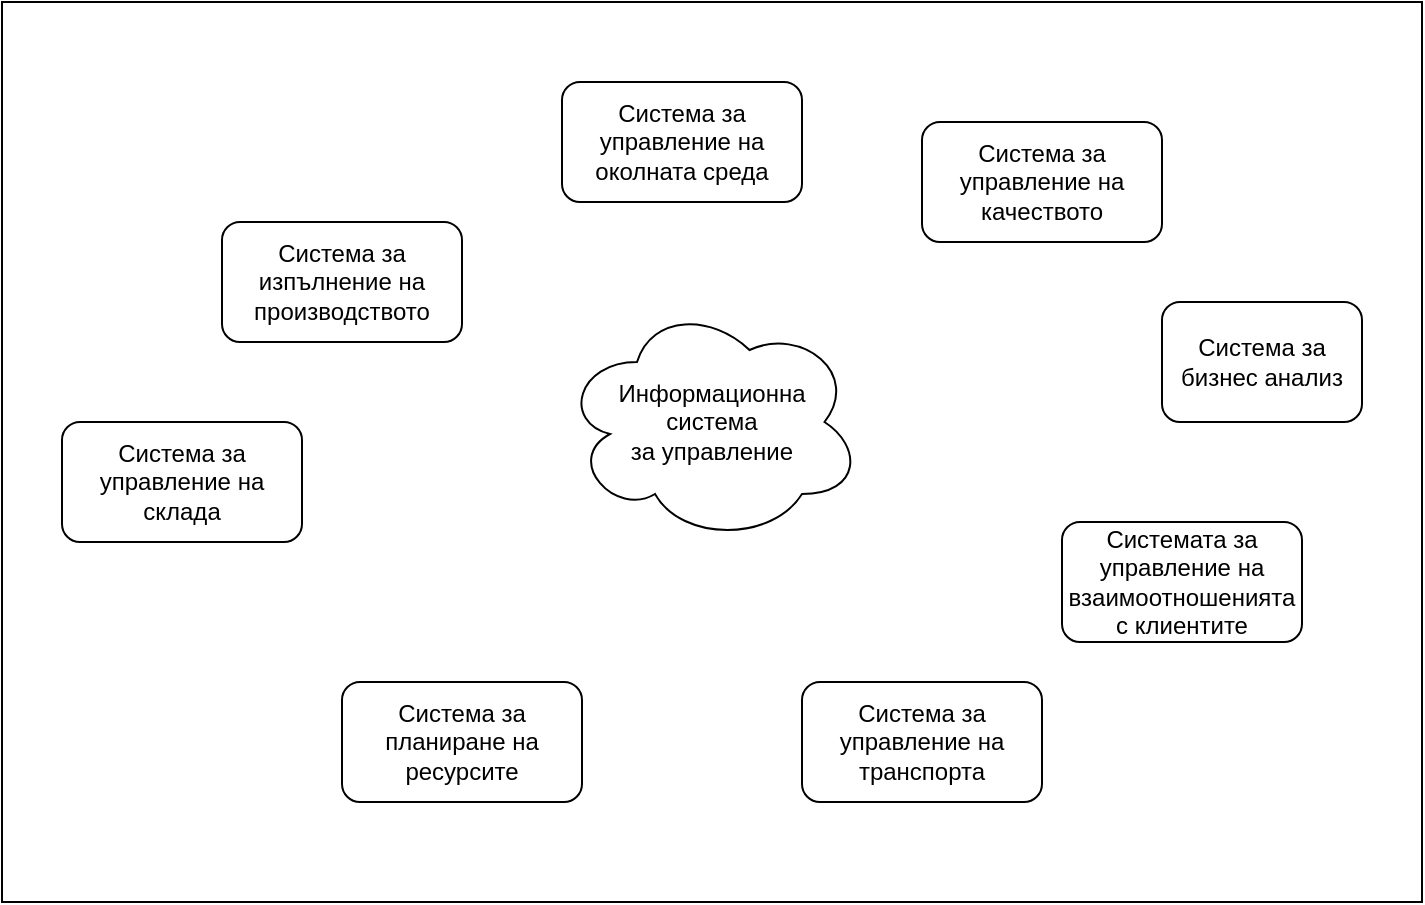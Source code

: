 <mxfile version="22.1.18" type="github">
  <diagram name="Page-1" id="L01EU8n9rTYEzTThLHwA">
    <mxGraphModel dx="1434" dy="746" grid="1" gridSize="10" guides="1" tooltips="1" connect="1" arrows="1" fold="1" page="1" pageScale="1" pageWidth="827" pageHeight="1169" math="0" shadow="0">
      <root>
        <mxCell id="0" />
        <mxCell id="1" parent="0" />
        <mxCell id="gHKsFk3kaTmPDn9_nSun-1" value="" style="rounded=0;whiteSpace=wrap;html=1;" vertex="1" parent="1">
          <mxGeometry x="50" y="200" width="710" height="450" as="geometry" />
        </mxCell>
        <mxCell id="gHKsFk3kaTmPDn9_nSun-2" value="Информационна &lt;br&gt;система&lt;br&gt;за управление" style="ellipse;shape=cloud;whiteSpace=wrap;html=1;" vertex="1" parent="1">
          <mxGeometry x="330" y="350" width="150" height="120" as="geometry" />
        </mxCell>
        <mxCell id="gHKsFk3kaTmPDn9_nSun-3" value="Система за планиране на ресурсите" style="rounded=1;whiteSpace=wrap;html=1;" vertex="1" parent="1">
          <mxGeometry x="220" y="540" width="120" height="60" as="geometry" />
        </mxCell>
        <mxCell id="gHKsFk3kaTmPDn9_nSun-4" value="Система за управление на транспорта" style="rounded=1;whiteSpace=wrap;html=1;" vertex="1" parent="1">
          <mxGeometry x="450" y="540" width="120" height="60" as="geometry" />
        </mxCell>
        <mxCell id="gHKsFk3kaTmPDn9_nSun-5" value="Системата за управление на взаимоотношенията с клиентите" style="rounded=1;whiteSpace=wrap;html=1;" vertex="1" parent="1">
          <mxGeometry x="580" y="460" width="120" height="60" as="geometry" />
        </mxCell>
        <mxCell id="gHKsFk3kaTmPDn9_nSun-7" value="Система за управление на складa" style="rounded=1;whiteSpace=wrap;html=1;" vertex="1" parent="1">
          <mxGeometry x="80" y="410" width="120" height="60" as="geometry" />
        </mxCell>
        <mxCell id="gHKsFk3kaTmPDn9_nSun-8" value="Системa за изпълнение на производството" style="rounded=1;whiteSpace=wrap;html=1;" vertex="1" parent="1">
          <mxGeometry x="160" y="310" width="120" height="60" as="geometry" />
        </mxCell>
        <mxCell id="gHKsFk3kaTmPDn9_nSun-9" value="Система за управление на околната среда" style="rounded=1;whiteSpace=wrap;html=1;" vertex="1" parent="1">
          <mxGeometry x="330" y="240" width="120" height="60" as="geometry" />
        </mxCell>
        <mxCell id="gHKsFk3kaTmPDn9_nSun-10" value="Система за управление на качеството" style="rounded=1;whiteSpace=wrap;html=1;" vertex="1" parent="1">
          <mxGeometry x="510" y="260" width="120" height="60" as="geometry" />
        </mxCell>
        <mxCell id="gHKsFk3kaTmPDn9_nSun-11" value="Система за бизнес анализ" style="rounded=1;whiteSpace=wrap;html=1;" vertex="1" parent="1">
          <mxGeometry x="630" y="350" width="100" height="60" as="geometry" />
        </mxCell>
      </root>
    </mxGraphModel>
  </diagram>
</mxfile>

